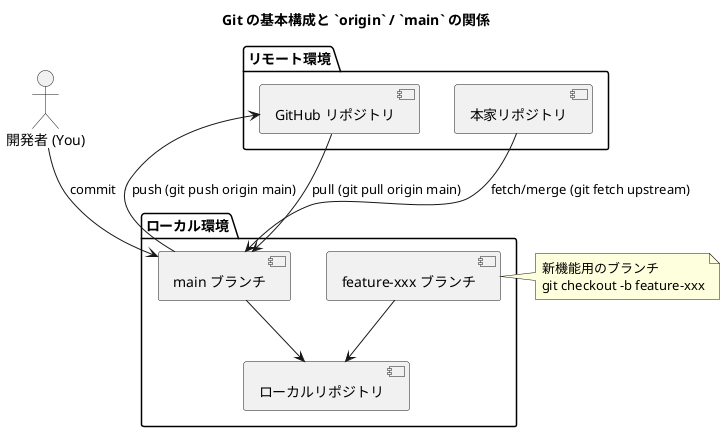 @startuml
title Git の基本構成と `origin` / `main` の関係

actor "開発者 (You)" as Dev

package "ローカル環境" {
  [ローカルリポジトリ]
  [main ブランチ] --> [ローカルリポジトリ]
  [feature-xxx ブランチ] --> [ローカルリポジトリ]
}

package "リモート環境" {
  [GitHub リポジトリ] as origin
  [本家リポジトリ] as upstream
}

Dev --> [main ブランチ] : commit
[main ブランチ] --> origin : push (git push origin main)
origin --> [main ブランチ] : pull (git pull origin main)

upstream --> [main ブランチ] : fetch/merge (git fetch upstream)

note right of [feature-xxx ブランチ]
  新機能用のブランチ
  git checkout -b feature-xxx
end note

@enduml